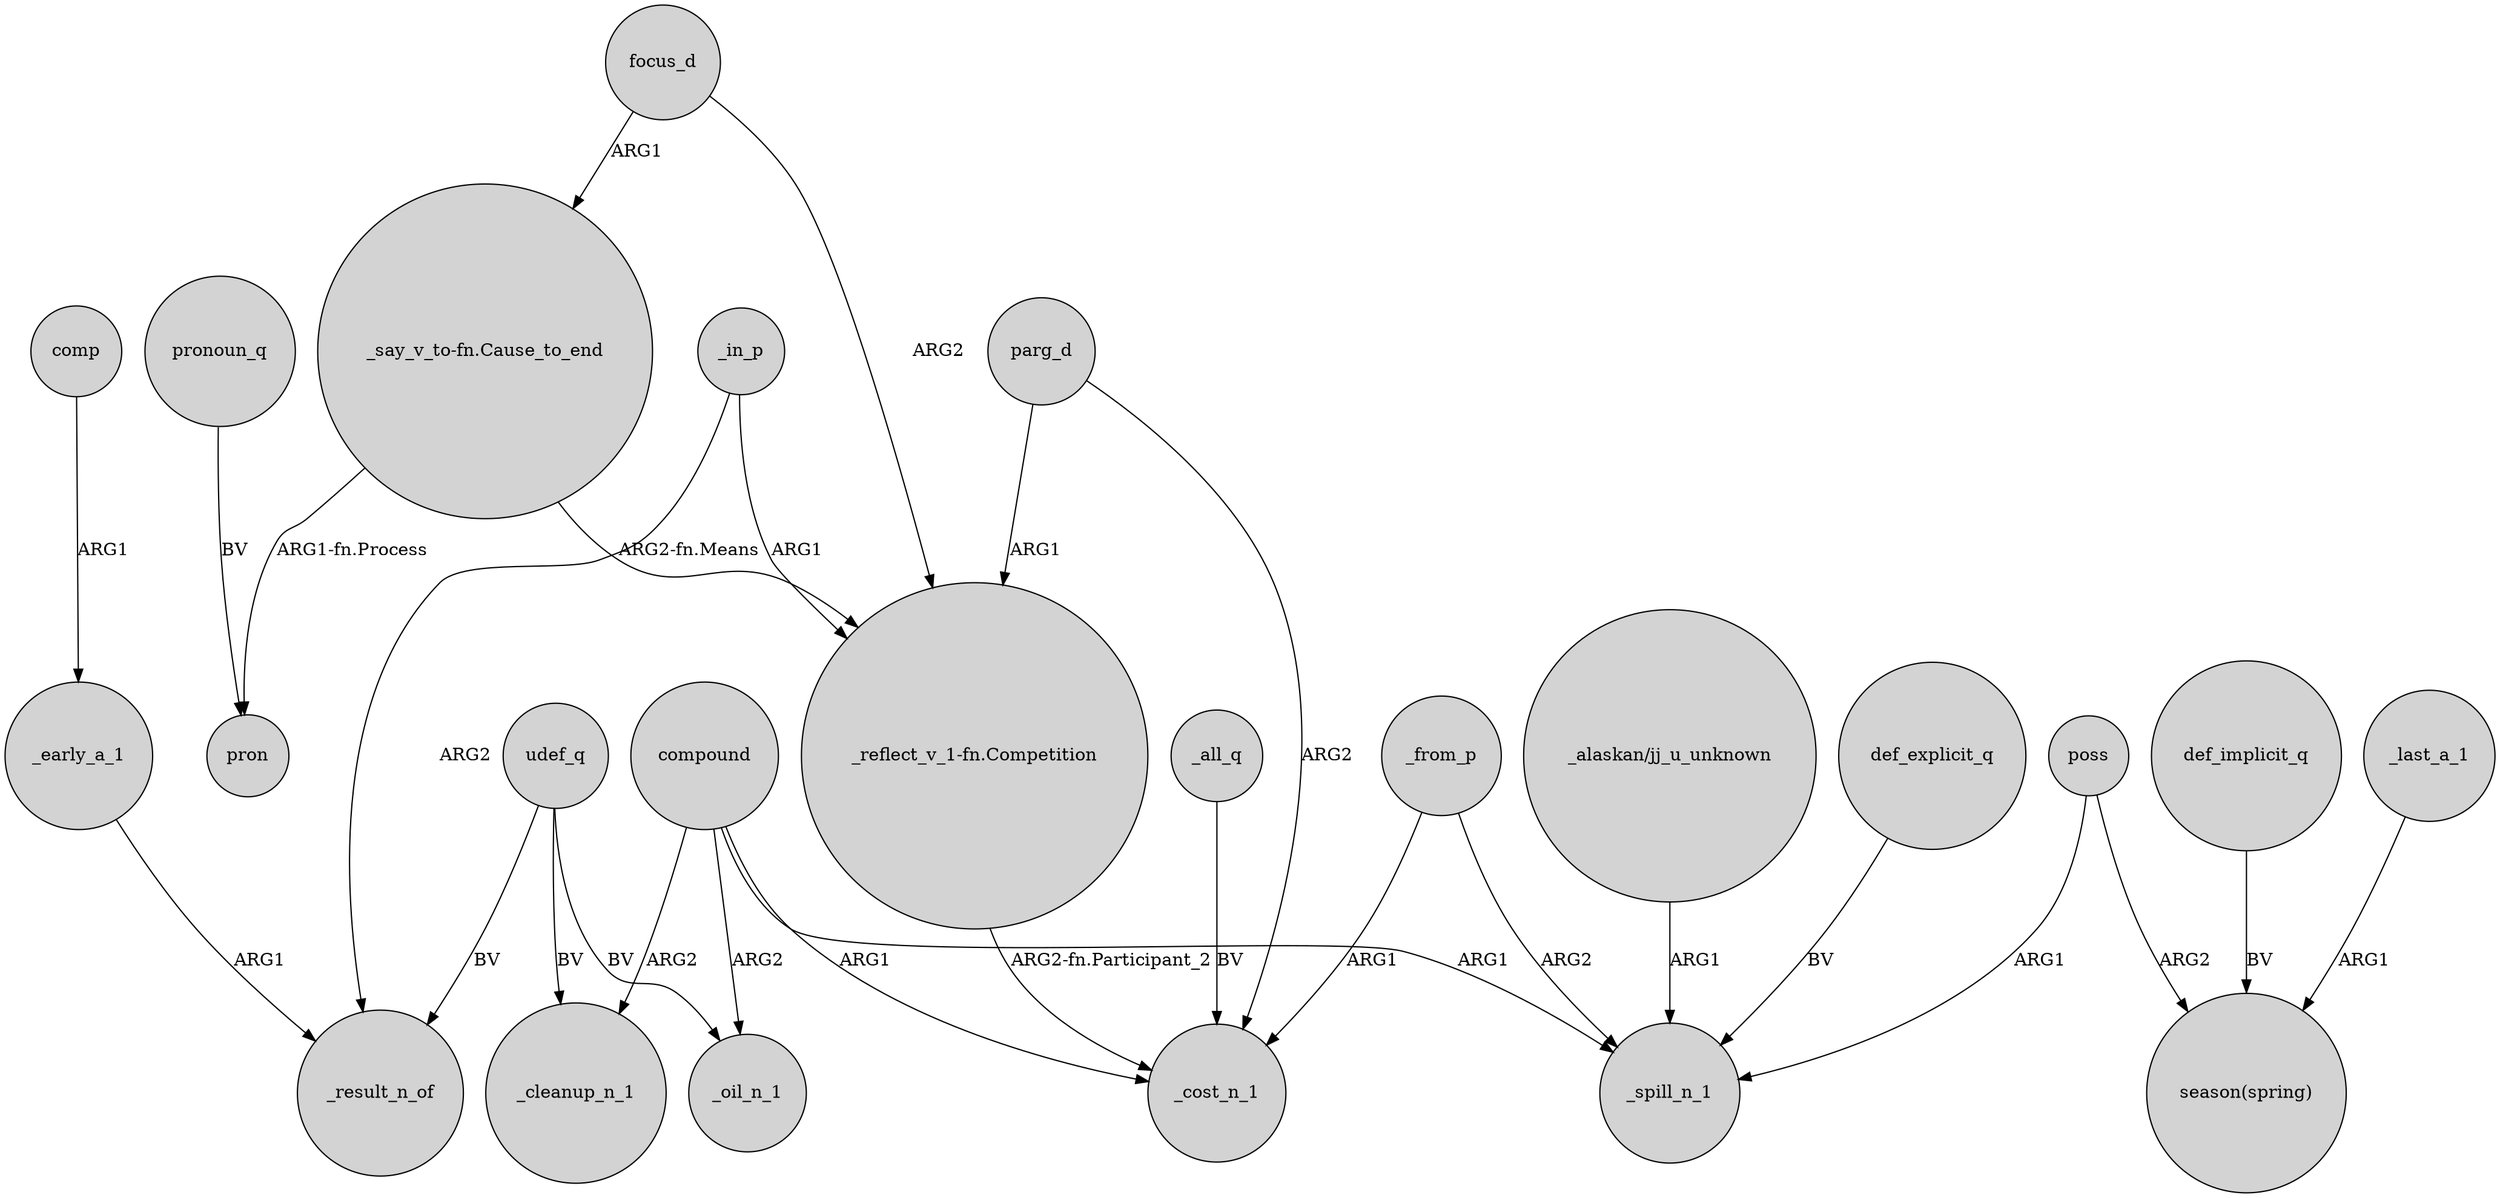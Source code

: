 digraph {
	node [shape=circle style=filled]
	_from_p -> _cost_n_1 [label=ARG1]
	udef_q -> _cleanup_n_1 [label=BV]
	focus_d -> "_say_v_to-fn.Cause_to_end" [label=ARG1]
	udef_q -> _oil_n_1 [label=BV]
	_early_a_1 -> _result_n_of [label=ARG1]
	comp -> _early_a_1 [label=ARG1]
	"_say_v_to-fn.Cause_to_end" -> "_reflect_v_1-fn.Competition" [label="ARG2-fn.Means"]
	"_reflect_v_1-fn.Competition" -> _cost_n_1 [label="ARG2-fn.Participant_2"]
	parg_d -> _cost_n_1 [label=ARG2]
	"_say_v_to-fn.Cause_to_end" -> pron [label="ARG1-fn.Process"]
	_in_p -> _result_n_of [label=ARG2]
	def_explicit_q -> _spill_n_1 [label=BV]
	pronoun_q -> pron [label=BV]
	poss -> _spill_n_1 [label=ARG1]
	focus_d -> "_reflect_v_1-fn.Competition" [label=ARG2]
	def_implicit_q -> "season(spring)" [label=BV]
	compound -> _oil_n_1 [label=ARG2]
	_in_p -> "_reflect_v_1-fn.Competition" [label=ARG1]
	"_alaskan/jj_u_unknown" -> _spill_n_1 [label=ARG1]
	compound -> _spill_n_1 [label=ARG1]
	_last_a_1 -> "season(spring)" [label=ARG1]
	_all_q -> _cost_n_1 [label=BV]
	poss -> "season(spring)" [label=ARG2]
	compound -> _cost_n_1 [label=ARG1]
	compound -> _cleanup_n_1 [label=ARG2]
	_from_p -> _spill_n_1 [label=ARG2]
	udef_q -> _result_n_of [label=BV]
	parg_d -> "_reflect_v_1-fn.Competition" [label=ARG1]
}
